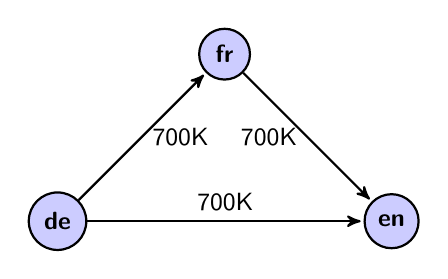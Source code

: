 % A simple graph with straight and bend arrows and loops
% Stefan Kottwitz

\begin{tikzpicture}[->,>=stealth',shorten >=1pt,auto,node distance=3cm,
  thick,main node/.style={circle,fill=blue!20,draw,font=\sffamily\small\bfseries}]

  \node[main node] (1) {fr};
  \node[main node] (2) [below left of=1] {de};
  \node[main node] (3) [below right of=1] {en};

  \path[every node/.style={font=\sffamily\small}]
    (1) edge node [left] {700K} (3)
    (2) edge node [right] {700K} (1)
        edge node {700K} (3);
\end{tikzpicture}



